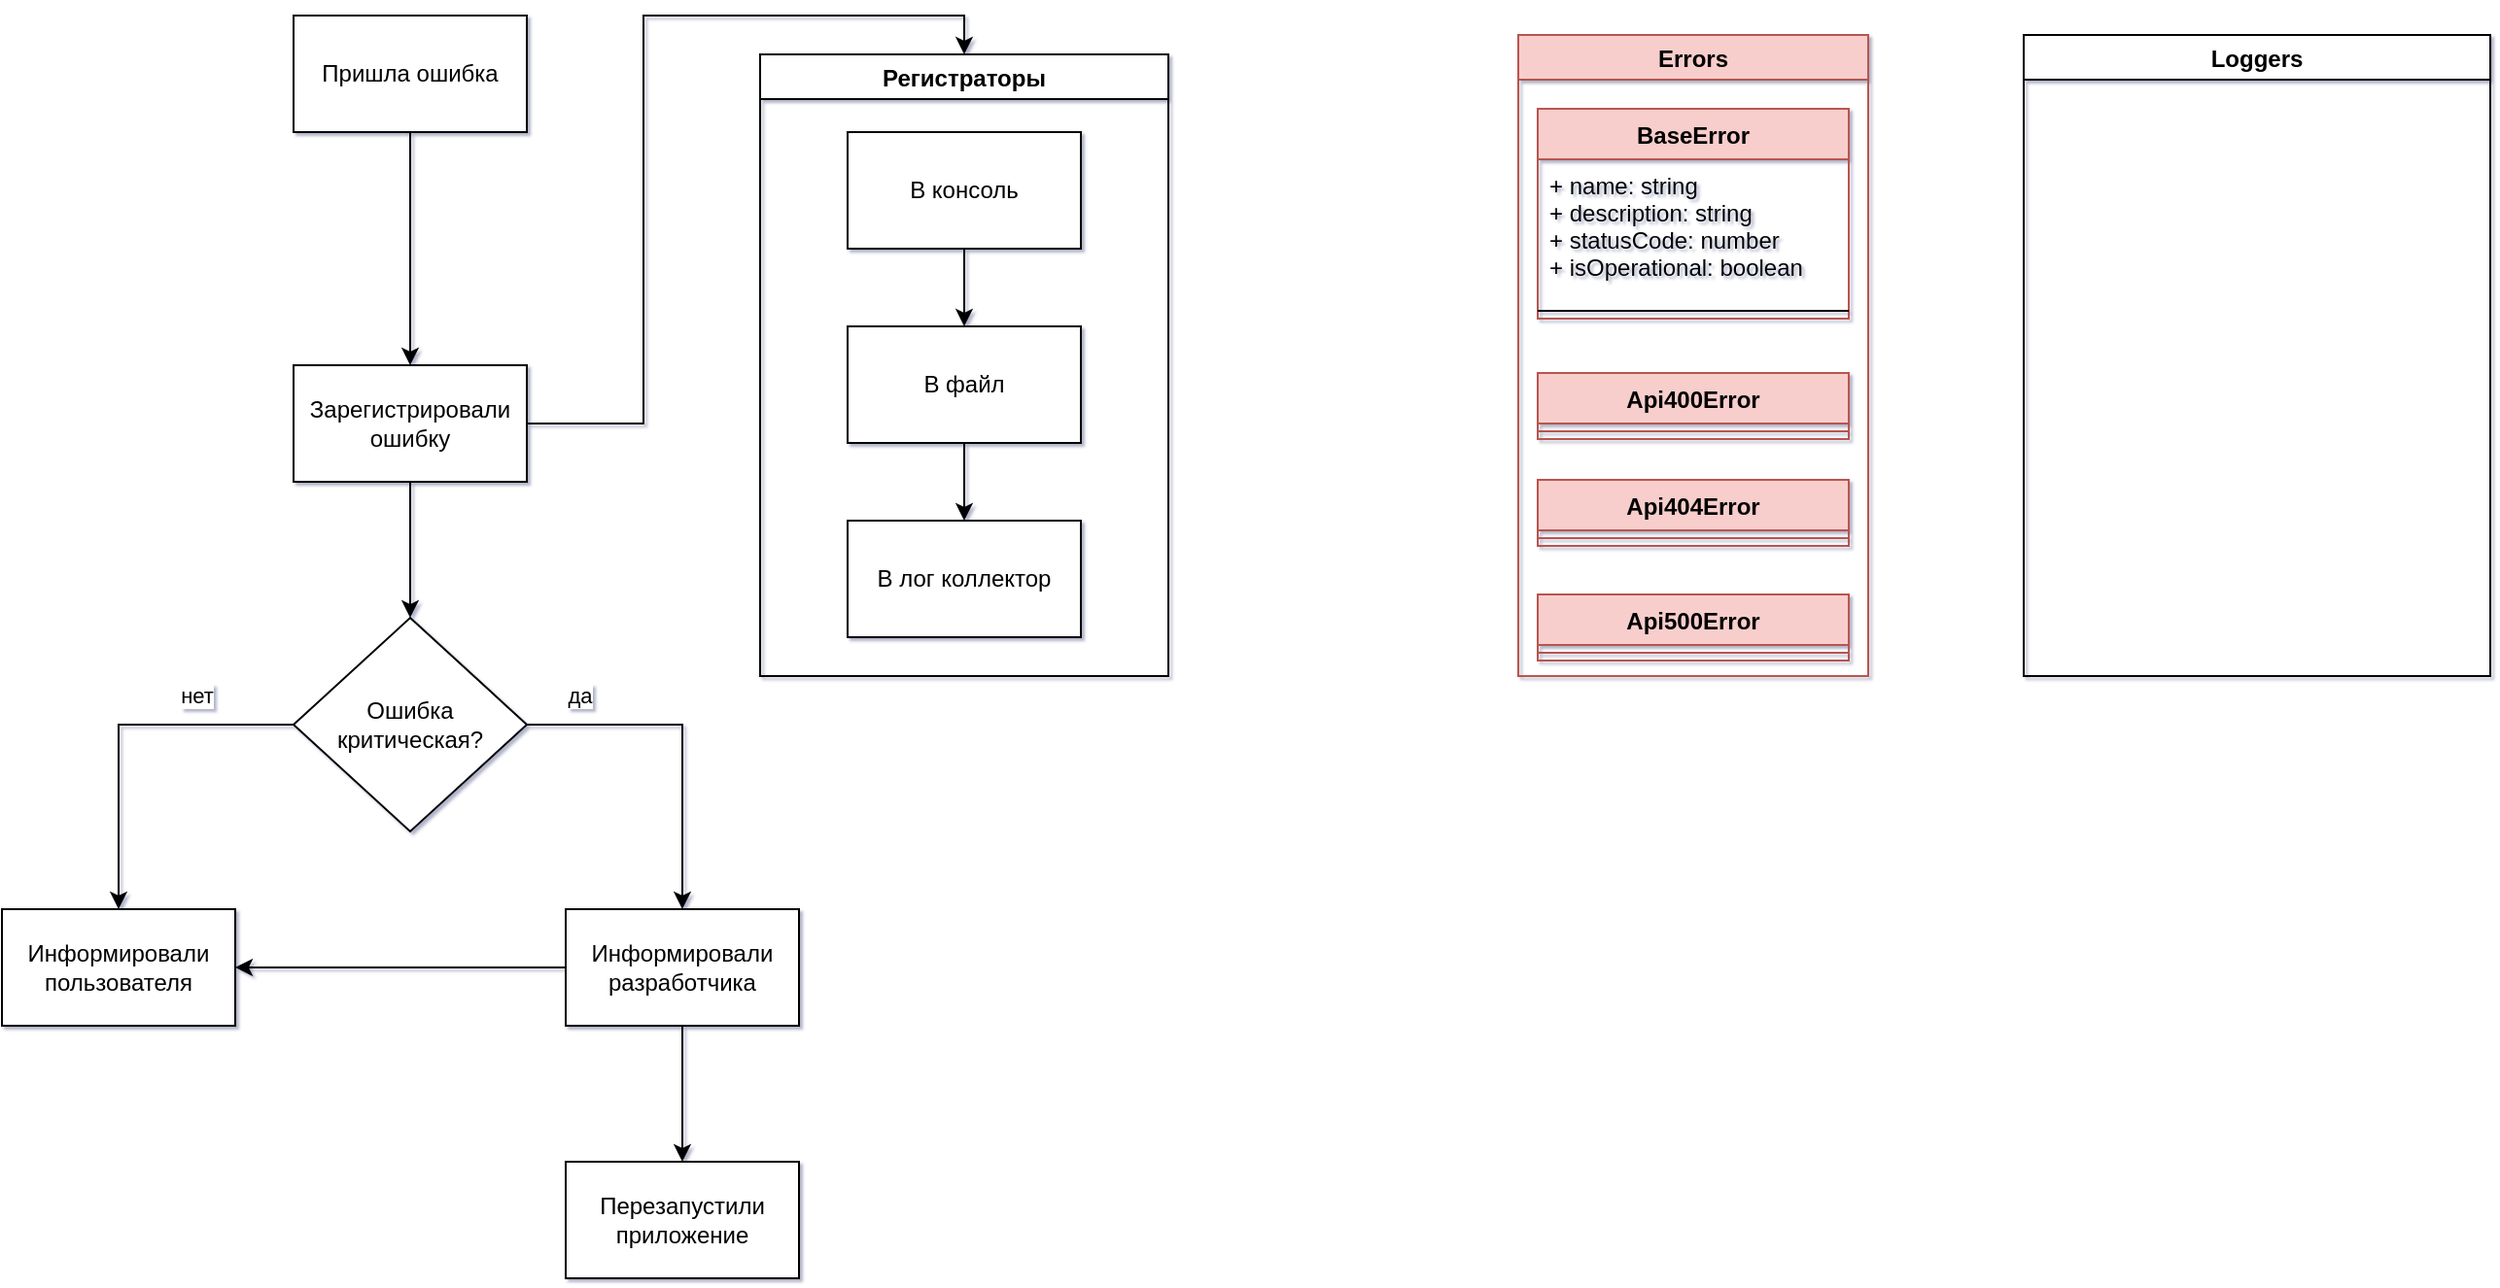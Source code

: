 <mxfile version="16.1.2" type="device"><diagram id="lfMrd1K0IAASznsn5h90" name="Страница 1"><mxGraphModel dx="1038" dy="660" grid="1" gridSize="10" guides="1" tooltips="1" connect="1" arrows="1" fold="1" page="1" pageScale="1" pageWidth="827" pageHeight="1169" background="none" math="0" shadow="1"><root><mxCell id="0"/><mxCell id="1" parent="0"/><mxCell id="ivxCWfEAhdlc8-ldSJmK-45" value="Регистраторы" style="swimlane;" vertex="1" parent="1"><mxGeometry x="490" y="50" width="210" height="320" as="geometry"><mxRectangle x="490" y="50" width="120" height="23" as="alternateBounds"/></mxGeometry></mxCell><mxCell id="ivxCWfEAhdlc8-ldSJmK-21" value="В консоль" style="rounded=0;whiteSpace=wrap;html=1;" vertex="1" parent="ivxCWfEAhdlc8-ldSJmK-45"><mxGeometry x="45" y="40" width="120" height="60" as="geometry"/></mxCell><mxCell id="ivxCWfEAhdlc8-ldSJmK-24" value="В файл" style="rounded=0;whiteSpace=wrap;html=1;" vertex="1" parent="ivxCWfEAhdlc8-ldSJmK-45"><mxGeometry x="45" y="140" width="120" height="60" as="geometry"/></mxCell><mxCell id="ivxCWfEAhdlc8-ldSJmK-28" style="edgeStyle=orthogonalEdgeStyle;rounded=0;orthogonalLoop=1;jettySize=auto;html=1;exitX=0.5;exitY=1;exitDx=0;exitDy=0;entryX=0.5;entryY=0;entryDx=0;entryDy=0;" edge="1" parent="ivxCWfEAhdlc8-ldSJmK-45" source="ivxCWfEAhdlc8-ldSJmK-21" target="ivxCWfEAhdlc8-ldSJmK-24"><mxGeometry relative="1" as="geometry"/></mxCell><mxCell id="ivxCWfEAhdlc8-ldSJmK-26" value="В лог коллектор" style="rounded=0;whiteSpace=wrap;html=1;" vertex="1" parent="ivxCWfEAhdlc8-ldSJmK-45"><mxGeometry x="45" y="240" width="120" height="60" as="geometry"/></mxCell><mxCell id="ivxCWfEAhdlc8-ldSJmK-29" style="edgeStyle=orthogonalEdgeStyle;rounded=0;orthogonalLoop=1;jettySize=auto;html=1;exitX=0.5;exitY=1;exitDx=0;exitDy=0;entryX=0.5;entryY=0;entryDx=0;entryDy=0;" edge="1" parent="ivxCWfEAhdlc8-ldSJmK-45" source="ivxCWfEAhdlc8-ldSJmK-24" target="ivxCWfEAhdlc8-ldSJmK-26"><mxGeometry relative="1" as="geometry"/></mxCell><mxCell id="ivxCWfEAhdlc8-ldSJmK-16" value="" style="edgeStyle=orthogonalEdgeStyle;rounded=0;orthogonalLoop=1;jettySize=auto;html=1;" edge="1" parent="1" source="ivxCWfEAhdlc8-ldSJmK-14" target="ivxCWfEAhdlc8-ldSJmK-15"><mxGeometry relative="1" as="geometry"/></mxCell><mxCell id="ivxCWfEAhdlc8-ldSJmK-14" value="Пришла ошибка&lt;br&gt;" style="rounded=0;whiteSpace=wrap;html=1;" vertex="1" parent="1"><mxGeometry x="250" y="30" width="120" height="60" as="geometry"/></mxCell><mxCell id="ivxCWfEAhdlc8-ldSJmK-37" style="edgeStyle=orthogonalEdgeStyle;rounded=0;orthogonalLoop=1;jettySize=auto;html=1;exitX=0.5;exitY=1;exitDx=0;exitDy=0;entryX=0.5;entryY=0;entryDx=0;entryDy=0;" edge="1" parent="1" source="ivxCWfEAhdlc8-ldSJmK-15" target="ivxCWfEAhdlc8-ldSJmK-34"><mxGeometry relative="1" as="geometry"/></mxCell><mxCell id="ivxCWfEAhdlc8-ldSJmK-46" style="edgeStyle=orthogonalEdgeStyle;rounded=0;orthogonalLoop=1;jettySize=auto;html=1;exitX=1;exitY=0.5;exitDx=0;exitDy=0;entryX=0.5;entryY=0;entryDx=0;entryDy=0;" edge="1" parent="1" source="ivxCWfEAhdlc8-ldSJmK-15" target="ivxCWfEAhdlc8-ldSJmK-45"><mxGeometry relative="1" as="geometry"/></mxCell><mxCell id="ivxCWfEAhdlc8-ldSJmK-15" value="Зарегистрировали ошибку" style="rounded=0;whiteSpace=wrap;html=1;" vertex="1" parent="1"><mxGeometry x="250" y="210" width="120" height="60" as="geometry"/></mxCell><mxCell id="ivxCWfEAhdlc8-ldSJmK-19" value="Информировали пользователя" style="rounded=0;whiteSpace=wrap;html=1;" vertex="1" parent="1"><mxGeometry x="100" y="490" width="120" height="60" as="geometry"/></mxCell><mxCell id="ivxCWfEAhdlc8-ldSJmK-42" value="" style="edgeStyle=orthogonalEdgeStyle;rounded=0;orthogonalLoop=1;jettySize=auto;html=1;" edge="1" parent="1" source="ivxCWfEAhdlc8-ldSJmK-32" target="ivxCWfEAhdlc8-ldSJmK-41"><mxGeometry relative="1" as="geometry"/></mxCell><mxCell id="ivxCWfEAhdlc8-ldSJmK-47" style="edgeStyle=orthogonalEdgeStyle;rounded=0;orthogonalLoop=1;jettySize=auto;html=1;exitX=0;exitY=0.5;exitDx=0;exitDy=0;entryX=1;entryY=0.5;entryDx=0;entryDy=0;" edge="1" parent="1" source="ivxCWfEAhdlc8-ldSJmK-32" target="ivxCWfEAhdlc8-ldSJmK-19"><mxGeometry relative="1" as="geometry"/></mxCell><mxCell id="ivxCWfEAhdlc8-ldSJmK-32" value="Информировали разработчика" style="rounded=0;whiteSpace=wrap;html=1;" vertex="1" parent="1"><mxGeometry x="390" y="490" width="120" height="60" as="geometry"/></mxCell><mxCell id="ivxCWfEAhdlc8-ldSJmK-38" style="edgeStyle=orthogonalEdgeStyle;rounded=0;orthogonalLoop=1;jettySize=auto;html=1;exitX=1;exitY=0.5;exitDx=0;exitDy=0;entryX=0.5;entryY=0;entryDx=0;entryDy=0;" edge="1" parent="1" source="ivxCWfEAhdlc8-ldSJmK-34" target="ivxCWfEAhdlc8-ldSJmK-32"><mxGeometry relative="1" as="geometry"/></mxCell><mxCell id="ivxCWfEAhdlc8-ldSJmK-44" value="да" style="edgeLabel;html=1;align=center;verticalAlign=middle;resizable=0;points=[];" vertex="1" connectable="0" parent="ivxCWfEAhdlc8-ldSJmK-38"><mxGeometry x="-0.689" y="-1" relative="1" as="geometry"><mxPoint y="-16" as="offset"/></mxGeometry></mxCell><mxCell id="ivxCWfEAhdlc8-ldSJmK-39" style="edgeStyle=orthogonalEdgeStyle;rounded=0;orthogonalLoop=1;jettySize=auto;html=1;exitX=0;exitY=0.5;exitDx=0;exitDy=0;entryX=0.5;entryY=0;entryDx=0;entryDy=0;" edge="1" parent="1" source="ivxCWfEAhdlc8-ldSJmK-34" target="ivxCWfEAhdlc8-ldSJmK-19"><mxGeometry relative="1" as="geometry"/></mxCell><mxCell id="ivxCWfEAhdlc8-ldSJmK-43" value="нет" style="edgeLabel;html=1;align=center;verticalAlign=middle;resizable=0;points=[];" vertex="1" connectable="0" parent="ivxCWfEAhdlc8-ldSJmK-39"><mxGeometry x="-0.353" y="-2" relative="1" as="geometry"><mxPoint x="10" y="-13" as="offset"/></mxGeometry></mxCell><mxCell id="ivxCWfEAhdlc8-ldSJmK-34" value="Ошибка критическая?" style="rhombus;whiteSpace=wrap;html=1;" vertex="1" parent="1"><mxGeometry x="250" y="340" width="120" height="110" as="geometry"/></mxCell><mxCell id="ivxCWfEAhdlc8-ldSJmK-41" value="Перезапустили приложение" style="rounded=0;whiteSpace=wrap;html=1;" vertex="1" parent="1"><mxGeometry x="390" y="620" width="120" height="60" as="geometry"/></mxCell><mxCell id="ivxCWfEAhdlc8-ldSJmK-69" value="Errors" style="swimlane;fillColor=#f8cecc;strokeColor=#b85450;" vertex="1" parent="1"><mxGeometry x="880" y="40" width="180" height="330" as="geometry"/></mxCell><mxCell id="ivxCWfEAhdlc8-ldSJmK-48" value="BaseError" style="swimlane;fontStyle=1;align=center;verticalAlign=top;childLayout=stackLayout;horizontal=1;startSize=26;horizontalStack=0;resizeParent=1;resizeParentMax=0;resizeLast=0;collapsible=1;marginBottom=0;fillColor=#f8cecc;strokeColor=#b85450;" vertex="1" parent="ivxCWfEAhdlc8-ldSJmK-69"><mxGeometry x="10" y="38" width="160" height="108" as="geometry"><mxRectangle x="1140" y="40" width="90" height="26" as="alternateBounds"/></mxGeometry></mxCell><mxCell id="ivxCWfEAhdlc8-ldSJmK-49" value="+ name: string&#10;+ description: string&#10;+ statusCode: number&#10;+ isOperational: boolean" style="text;strokeColor=none;fillColor=none;align=left;verticalAlign=top;spacingLeft=4;spacingRight=4;overflow=hidden;rotatable=0;points=[[0,0.5],[1,0.5]];portConstraint=eastwest;" vertex="1" parent="ivxCWfEAhdlc8-ldSJmK-48"><mxGeometry y="26" width="160" height="74" as="geometry"/></mxCell><mxCell id="ivxCWfEAhdlc8-ldSJmK-50" value="" style="line;strokeWidth=1;fillColor=none;align=left;verticalAlign=middle;spacingTop=-1;spacingLeft=3;spacingRight=3;rotatable=0;labelPosition=right;points=[];portConstraint=eastwest;" vertex="1" parent="ivxCWfEAhdlc8-ldSJmK-48"><mxGeometry y="100" width="160" height="8" as="geometry"/></mxCell><mxCell id="ivxCWfEAhdlc8-ldSJmK-52" value="Api404Error&#10;" style="swimlane;fontStyle=1;align=center;verticalAlign=top;childLayout=stackLayout;horizontal=1;startSize=26;horizontalStack=0;resizeParent=1;resizeParentMax=0;resizeLast=0;collapsible=1;marginBottom=0;fillColor=#f8cecc;strokeColor=#b85450;" vertex="1" parent="ivxCWfEAhdlc8-ldSJmK-69"><mxGeometry x="10" y="229" width="160" height="34" as="geometry"><mxRectangle x="860" y="197" width="100" height="26" as="alternateBounds"/></mxGeometry></mxCell><mxCell id="ivxCWfEAhdlc8-ldSJmK-54" value="" style="line;strokeWidth=1;fillColor=#f8cecc;align=left;verticalAlign=middle;spacingTop=-1;spacingLeft=3;spacingRight=3;rotatable=0;labelPosition=right;points=[];portConstraint=eastwest;strokeColor=#b85450;" vertex="1" parent="ivxCWfEAhdlc8-ldSJmK-52"><mxGeometry y="26" width="160" height="8" as="geometry"/></mxCell><mxCell id="ivxCWfEAhdlc8-ldSJmK-57" value="Api400Error" style="swimlane;fontStyle=1;align=center;verticalAlign=top;childLayout=stackLayout;horizontal=1;startSize=26;horizontalStack=0;resizeParent=1;resizeParentMax=0;resizeLast=0;collapsible=1;marginBottom=0;fillColor=#f8cecc;strokeColor=#b85450;" vertex="1" parent="ivxCWfEAhdlc8-ldSJmK-69"><mxGeometry x="10" y="174" width="160" height="34" as="geometry"/></mxCell><mxCell id="ivxCWfEAhdlc8-ldSJmK-59" value="" style="line;strokeWidth=1;fillColor=#f8cecc;align=left;verticalAlign=middle;spacingTop=-1;spacingLeft=3;spacingRight=3;rotatable=0;labelPosition=right;points=[];portConstraint=eastwest;strokeColor=#b85450;" vertex="1" parent="ivxCWfEAhdlc8-ldSJmK-57"><mxGeometry y="26" width="160" height="8" as="geometry"/></mxCell><mxCell id="ivxCWfEAhdlc8-ldSJmK-62" value="Api500Error" style="swimlane;fontStyle=1;align=center;verticalAlign=top;childLayout=stackLayout;horizontal=1;startSize=26;horizontalStack=0;resizeParent=1;resizeParentMax=0;resizeLast=0;collapsible=1;marginBottom=0;fillColor=#f8cecc;strokeColor=#b85450;" vertex="1" parent="ivxCWfEAhdlc8-ldSJmK-69"><mxGeometry x="10" y="288" width="160" height="34" as="geometry"/></mxCell><mxCell id="ivxCWfEAhdlc8-ldSJmK-64" value="" style="line;strokeWidth=1;fillColor=#f8cecc;align=left;verticalAlign=middle;spacingTop=-1;spacingLeft=3;spacingRight=3;rotatable=0;labelPosition=right;points=[];portConstraint=eastwest;strokeColor=#b85450;" vertex="1" parent="ivxCWfEAhdlc8-ldSJmK-62"><mxGeometry y="26" width="160" height="8" as="geometry"/></mxCell><mxCell id="ivxCWfEAhdlc8-ldSJmK-70" value="Loggers" style="swimlane;" vertex="1" parent="1"><mxGeometry x="1140" y="40" width="240" height="330" as="geometry"/></mxCell></root></mxGraphModel></diagram></mxfile>